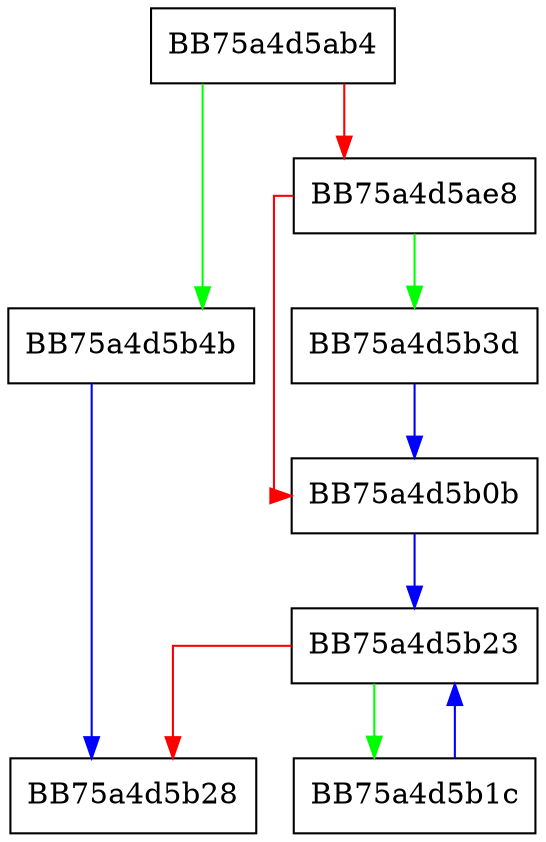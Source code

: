 digraph _Assign_grow {
  node [shape="box"];
  graph [splines=ortho];
  BB75a4d5ab4 -> BB75a4d5b4b [color="green"];
  BB75a4d5ab4 -> BB75a4d5ae8 [color="red"];
  BB75a4d5ae8 -> BB75a4d5b3d [color="green"];
  BB75a4d5ae8 -> BB75a4d5b0b [color="red"];
  BB75a4d5b0b -> BB75a4d5b23 [color="blue"];
  BB75a4d5b1c -> BB75a4d5b23 [color="blue"];
  BB75a4d5b23 -> BB75a4d5b1c [color="green"];
  BB75a4d5b23 -> BB75a4d5b28 [color="red"];
  BB75a4d5b3d -> BB75a4d5b0b [color="blue"];
  BB75a4d5b4b -> BB75a4d5b28 [color="blue"];
}